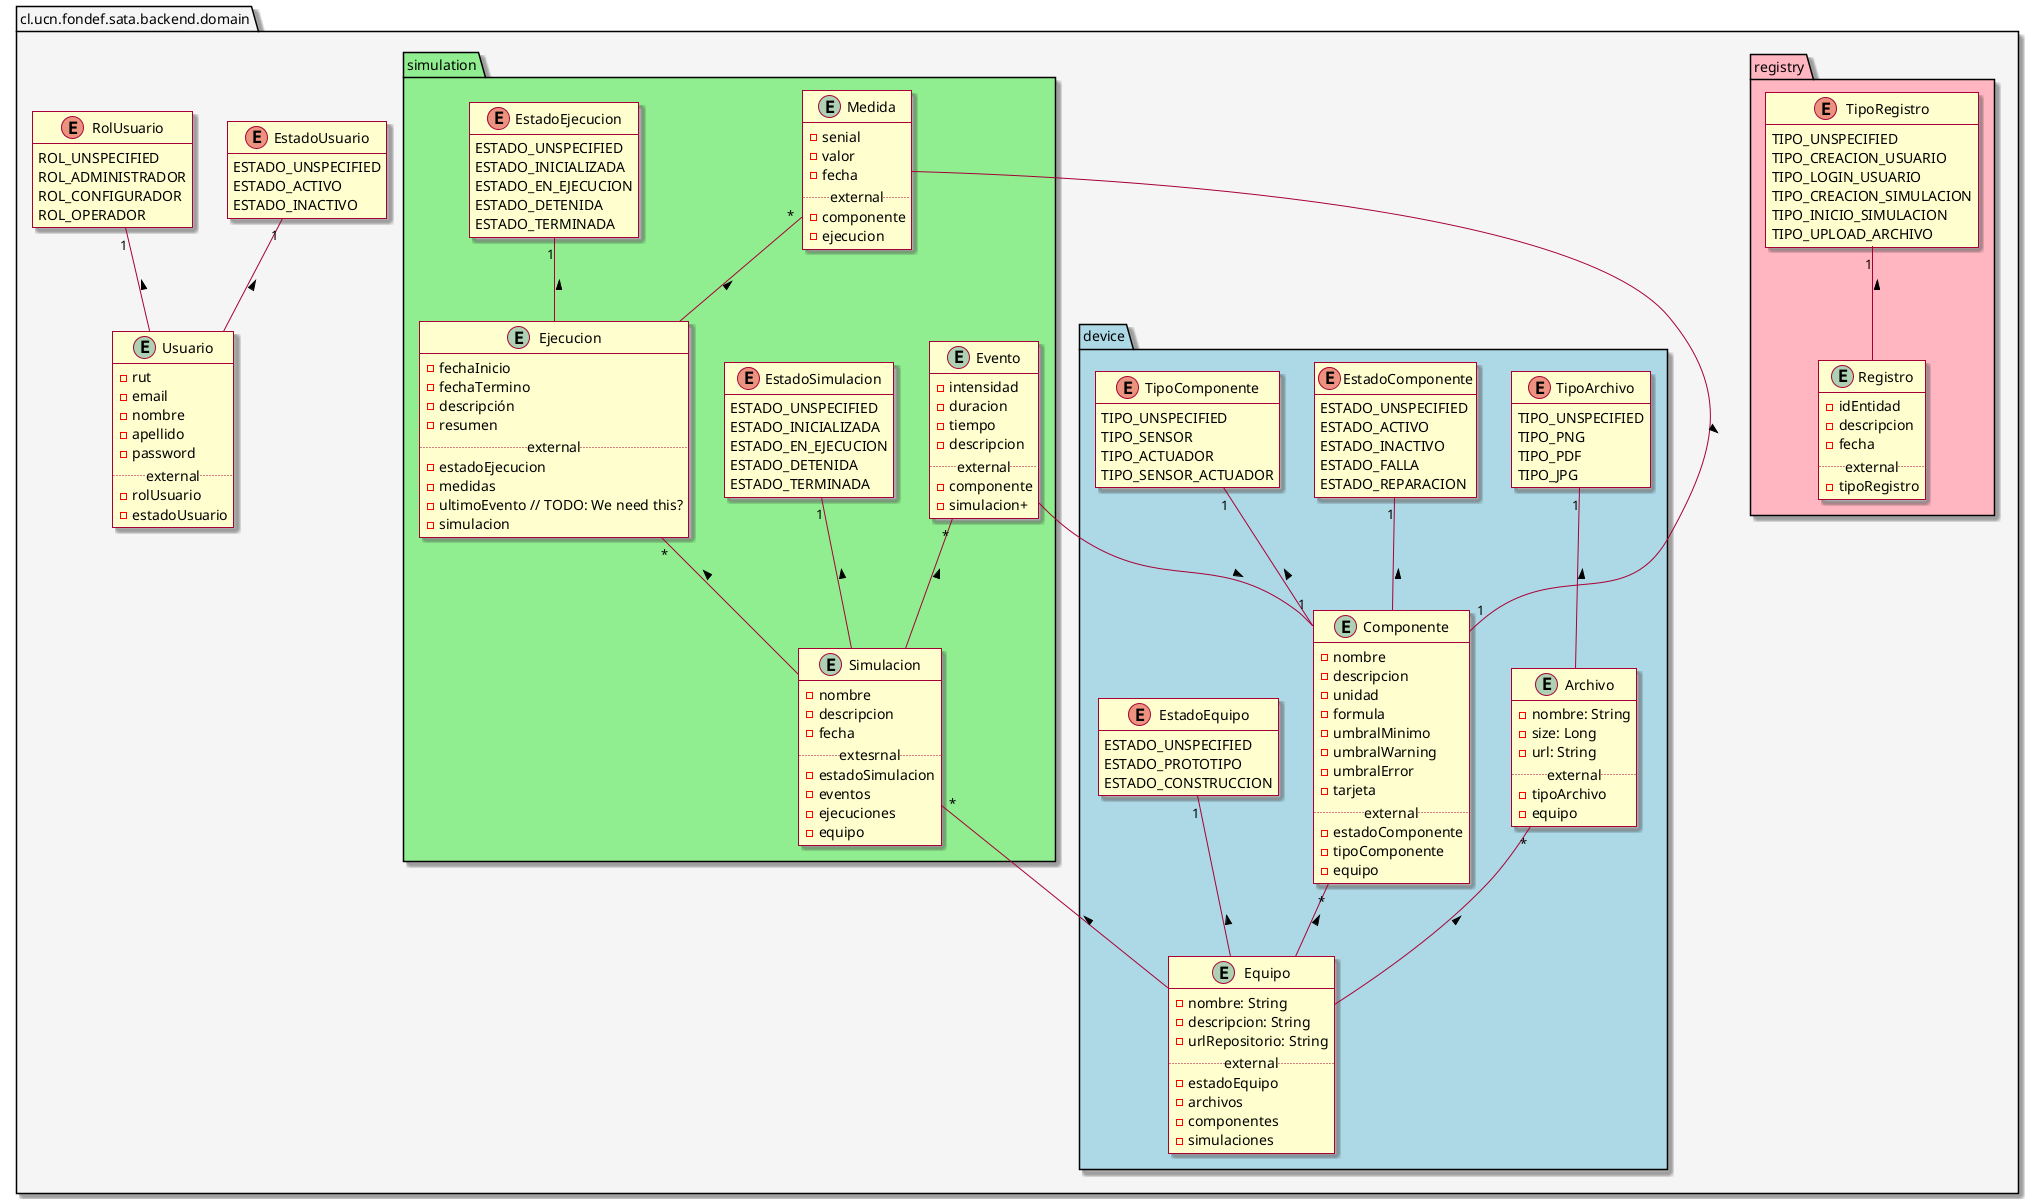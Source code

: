 @startuml
' left to right direction
hide empty members
'
set separator none
skin rose
skinparam defaultFontName Ubuntu Condensed
skinparam IconPrivateColor red
'skinparam shadowing false

package cl.ucn.fondef.sata.backend.domain #whitesmoke {

    entity Usuario {
        - rut
        - email
        - nombre
        - apellido
        - password
        .. external ..
        - rolUsuario
        - estadoUsuario
    }

    enum RolUsuario {
        ROL_UNSPECIFIED
        ROL_ADMINISTRADOR
        ROL_CONFIGURADOR
        ROL_OPERADOR
    }
    RolUsuario "1" -- Usuario: <

    enum EstadoUsuario {
        ESTADO_UNSPECIFIED
        ESTADO_ACTIVO
        ESTADO_INACTIVO
    }
    EstadoUsuario "1" -- Usuario: <

    package registry #lightpink {

        entity Registro {
            - idEntidad
            - descripcion
            - fecha
            .. external ..
            - tipoRegistro
        }

        enum TipoRegistro {
            TIPO_UNSPECIFIED
            TIPO_CREACION_USUARIO
            TIPO_LOGIN_USUARIO
            TIPO_CREACION_SIMULACION
            TIPO_INICIO_SIMULACION
            TIPO_UPLOAD_ARCHIVO
        }
        TipoRegistro "1" -- Registro: <

    }

    package device #lightblue {

        entity Equipo {
            - nombre: String
            - descripcion: String
            - urlRepositorio: String
            .. external ..
            - estadoEquipo
            - archivos
            - componentes
            - simulaciones
        }

        enum EstadoEquipo {
            ESTADO_UNSPECIFIED
            ESTADO_PROTOTIPO
            ESTADO_CONSTRUCCION
        }
        EstadoEquipo "1" -- Equipo: <

        entity Archivo {
            - nombre: String
            - size: Long
            - url: String
            .. external ..
            - tipoArchivo
            - equipo
        }
        Archivo "*" -- Equipo: <

        enum TipoArchivo {
            TIPO_UNSPECIFIED
            TIPO_PNG
            TIPO_PDF
            TIPO_JPG
        }
        TipoArchivo "1" -- Archivo: <

        entity Componente {
            - nombre
            - descripcion
            - unidad
            - formula
            - umbralMinimo
            - umbralWarning
            - umbralError
            - tarjeta
            .. external ..
            - estadoComponente
            - tipoComponente
            - equipo
        }
        Componente "*" -- Equipo: <

        enum TipoComponente {
            TIPO_UNSPECIFIED
            TIPO_SENSOR
            TIPO_ACTUADOR
            TIPO_SENSOR_ACTUADOR
        }
        TipoComponente "1" -- Componente: <

        enum EstadoComponente {
            ESTADO_UNSPECIFIED
            ESTADO_ACTIVO
            ESTADO_INACTIVO
            ESTADO_FALLA
            ESTADO_REPARACION
        }
        EstadoComponente "1" -- Componente: <

        /'
        entity Placa {
            - nombre
            ..
            - tipoPlaca
        }

        enum TipoPlaca {
            TIPO_UNSPECIFIED
            TIPO_ARDUINO_MEGA2560
            TIPO_ESP32_WROOM_32
        }
        TipoPlaca "1" -- Placa: <
        '/

    }

    package simulation #lightgreen {

        entity Simulacion {
            - nombre
            - descripcion
            - fecha
            .. extesrnal ..
            - estadoSimulacion
            - eventos
            - ejecuciones
            - equipo
        }
        Simulacion "*" -- Equipo: <

        enum EstadoSimulacion {
            ESTADO_UNSPECIFIED
            ESTADO_INICIALIZADA
            ESTADO_EN_EJECUCION
            ESTADO_DETENIDA
            ESTADO_TERMINADA
        }
        EstadoSimulacion "1" -- Simulacion: <

        entity Ejecucion {
            - fechaInicio
            - fechaTermino
            - descripción
            - resumen
            .. external ..
            - estadoEjecucion
            - medidas
            - ultimoEvento // TODO: We need this?
            - simulacion
        }
        Ejecucion "*" -- Simulacion: <

        enum EstadoEjecucion {
            ESTADO_UNSPECIFIED
            ESTADO_INICIALIZADA
            ESTADO_EN_EJECUCION
            ESTADO_DETENIDA
            ESTADO_TERMINADA
        }
        EstadoEjecucion "1" -- Ejecucion: <

        entity Evento {
            - intensidad
            - duracion
            - tiempo
            - descripcion
            .. external ..
            - componente
            - simulacion+
        }
        Evento "*" -- Simulacion: <
        Evento -- "1" Componente: >
        ' Evento -- "Ejecucion": < TODO: Verificar esta asociacion

        entity Medida {
            - senial
            - valor
            - fecha
            .. external ..
            - componente
            - ejecucion
        }
        Medida "*" -- Ejecucion: <
        Medida -- "1" Componente: >
    }
}

@enduml
